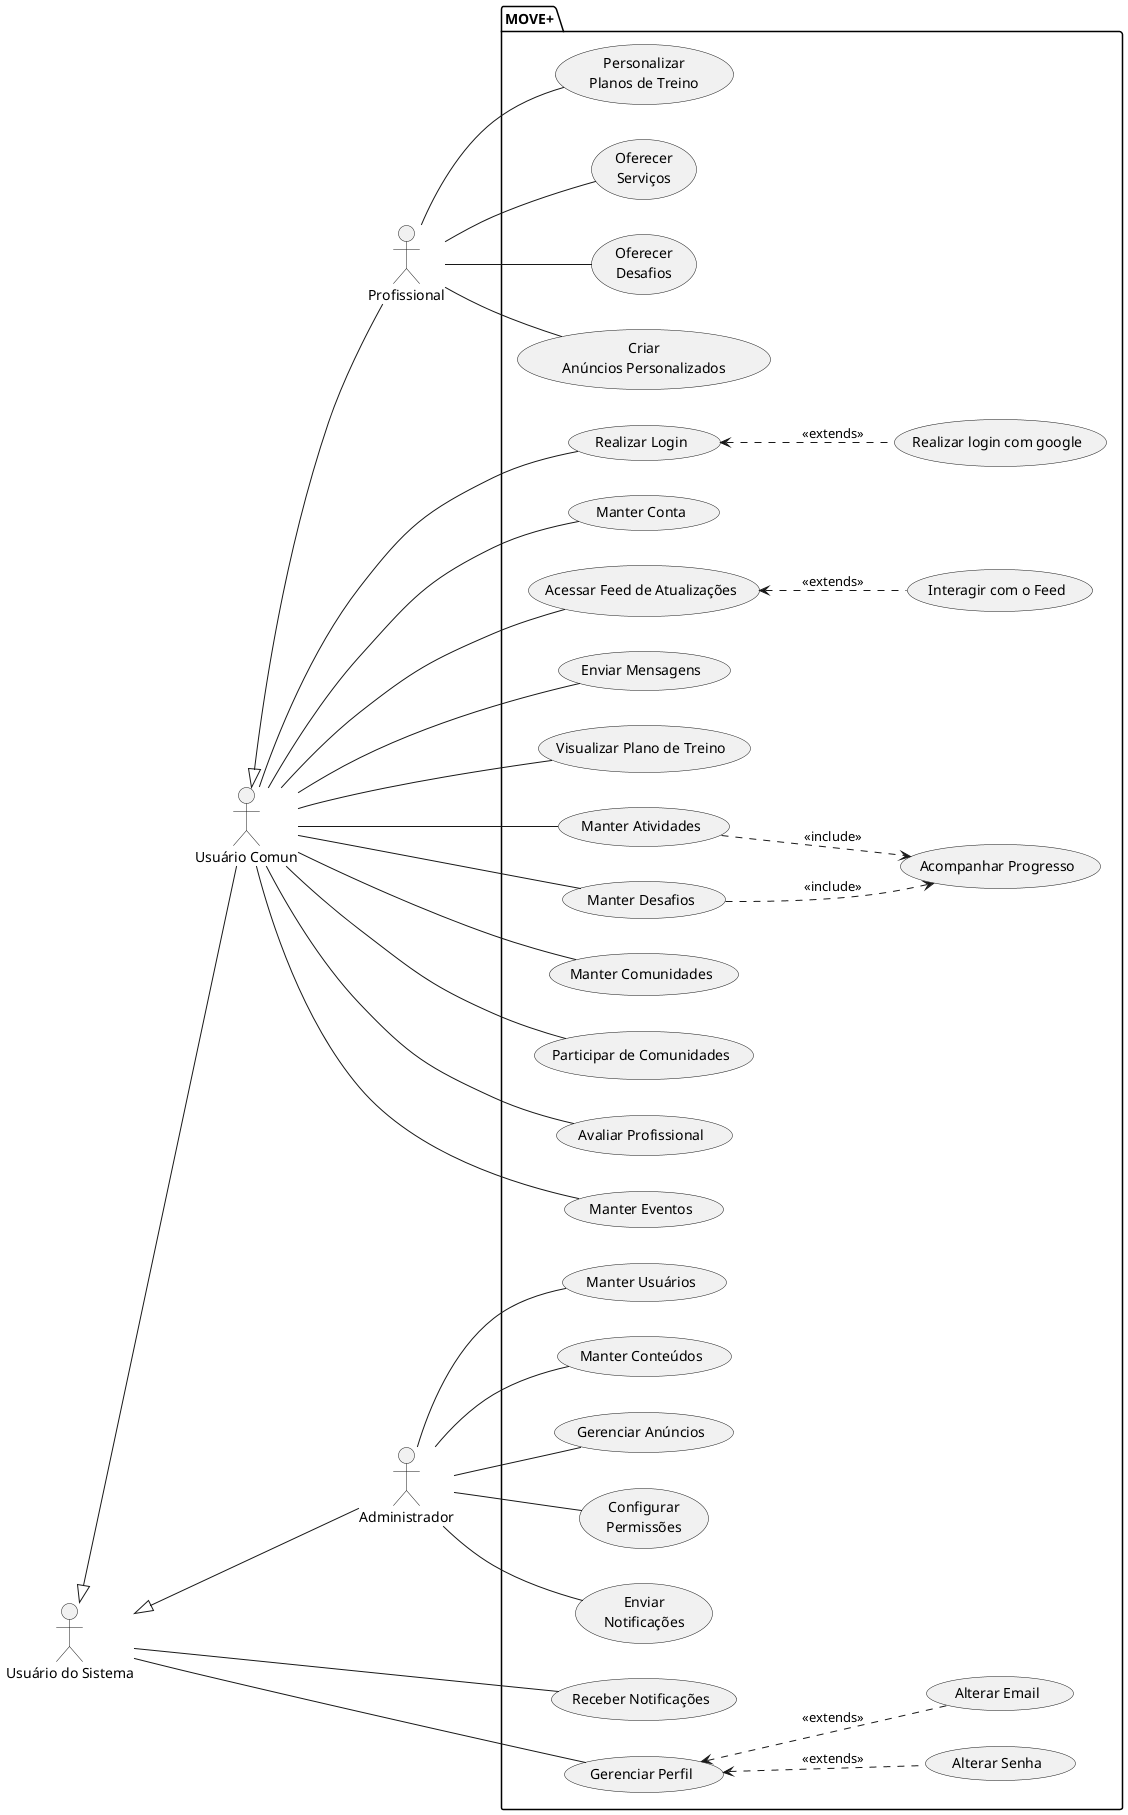 @startuml MOVE+

left to right direction

' Atores
actor "Usuário do Sistema" as u
actor "Usuário Comun" as User
actor "Profissional" as Professional
actor "Administrador" as Admin

' Relacionamentos
u <|-- User
User <|-- Professional
u <|-- Admin

package MOVE+ {
    usecase "Receber Notificações" as UC10
    usecase "Gerenciar Perfil" as UC15
    usecase "Alterar Senha" as UC28
    usecase "Alterar Email" as UC29

    usecase "Realizar Login" as UC2
    usecase "Manter Conta" as UC1
    usecase "Acessar Feed de Atualizações" as UC3
    usecase "Enviar Mensagens" as UC8
    usecase "Visualizar Plano de Treino" as UC4
    usecase "Manter Atividades" as UC5
    usecase "Acompanhar Progresso" as UC6
    usecase "Manter Desafios" as UC7
    usecase "Manter Comunidades" as UC9
    usecase "Participar de Comunidades" as UC18
    usecase "Avaliar Profissional" as UC11
    usecase "Manter Eventos" as UC23

    (Personalizar\nPlanos de Treino) as UC19
    (Oferecer\nServiços) as UC20
    (Oferecer\nDesafios) as UC21
    (Criar\nAnúncios Personalizados) as UC22

    usecase "Manter Usuários" as UC12
    usecase "Manter Conteúdos" as UC13
    usecase "Gerenciar Anúncios" as UC14
    (Configurar\nPermissões) as UC24
    (Enviar\nNotificações) as UC27

    usecase "Realizar login com google" as UC16
    usecase "Interagir com o Feed" as UC17
}

u -- UC10
u -- UC15

User -- UC1
User -- UC2
User -- UC3
User -- UC4
User -- UC5
User -- UC7
User -- UC8
User -- UC9
User -- UC11
User -- UC18
User -- UC23

Professional -- UC19
Professional -- UC20
Professional -- UC21
Professional -- UC22

Admin -- UC12
Admin -- UC13
Admin -- UC14
Admin -- UC24
Admin -- UC27

UC2 <.. UC16 : <<extends>>
UC3 <.. UC17 : <<extends>>
UC7 ..> UC6 : <<include>>
UC5 ..> UC6 : <<include>>
UC15 <.. UC28 : <<extends>>
UC15 <.. UC29 : <<extends>>

@enduml